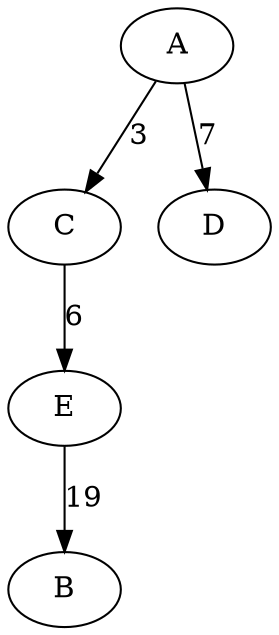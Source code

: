 digraph G {
  A
  B
  C
  D
  E
  A -> C [
    label = 3
  ];
  A -> D [
    label = 7
  ];
  C -> E [
    label = 6
  ];
  E -> B [
    label = 19
  ];
}
